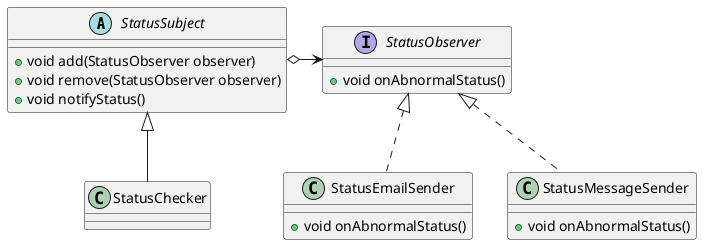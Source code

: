 @startuml

abstract class StatusSubject {
    +void add(StatusObserver observer)
    +void remove(StatusObserver observer)
    +void notifyStatus()
}

class StatusChecker extends StatusSubject {

}

interface StatusObserver {
    +void onAbnormalStatus()
}

class StatusEmailSender implements StatusObserver {
    +void onAbnormalStatus()
}

class StatusMessageSender implements StatusObserver {
    +void onAbnormalStatus()
}

StatusSubject o-right-> StatusObserver


@enduml